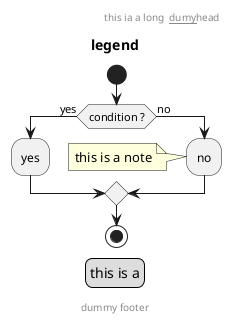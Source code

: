 @startuml

 start
title legend
if(condition ?) then (yes)
:yes;
else (no)
:no;
note left
this is a note
end note
endif
stop

legend
this is a
endlegend


footer dummy footer
header
this ia a long  __dumy__head
end header

@enduml